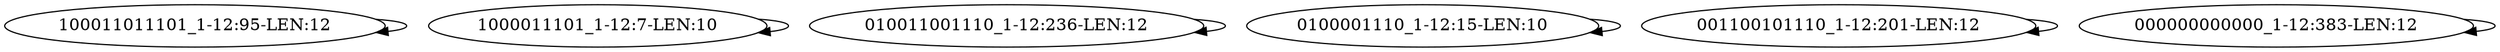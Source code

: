 digraph G {
    "100011011101_1-12:95-LEN:12" -> "100011011101_1-12:95-LEN:12";
    "1000011101_1-12:7-LEN:10" -> "1000011101_1-12:7-LEN:10";
    "010011001110_1-12:236-LEN:12" -> "010011001110_1-12:236-LEN:12";
    "0100001110_1-12:15-LEN:10" -> "0100001110_1-12:15-LEN:10";
    "001100101110_1-12:201-LEN:12" -> "001100101110_1-12:201-LEN:12";
    "000000000000_1-12:383-LEN:12" -> "000000000000_1-12:383-LEN:12";
}
